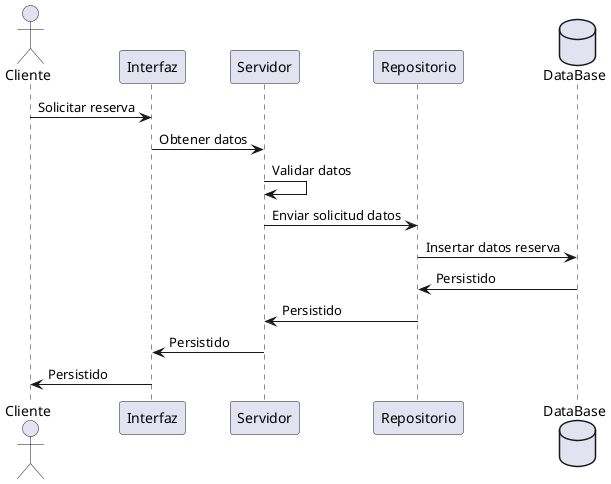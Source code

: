@startuml Diagrama de secuencia
actor Cliente
Cliente -> Interfaz : Solicitar reserva
Interfaz -> Servidor : Obtener datos
Servidor -> Servidor : Validar datos
Servidor -> Repositorio : Enviar solicitud datos
database DataBase
Repositorio -> DataBase : Insertar datos reserva
DataBase -> Repositorio : Persistido
Repositorio -> Servidor : Persistido
Servidor -> Interfaz : Persistido
Interfaz -> Cliente : Persistido





@enduml